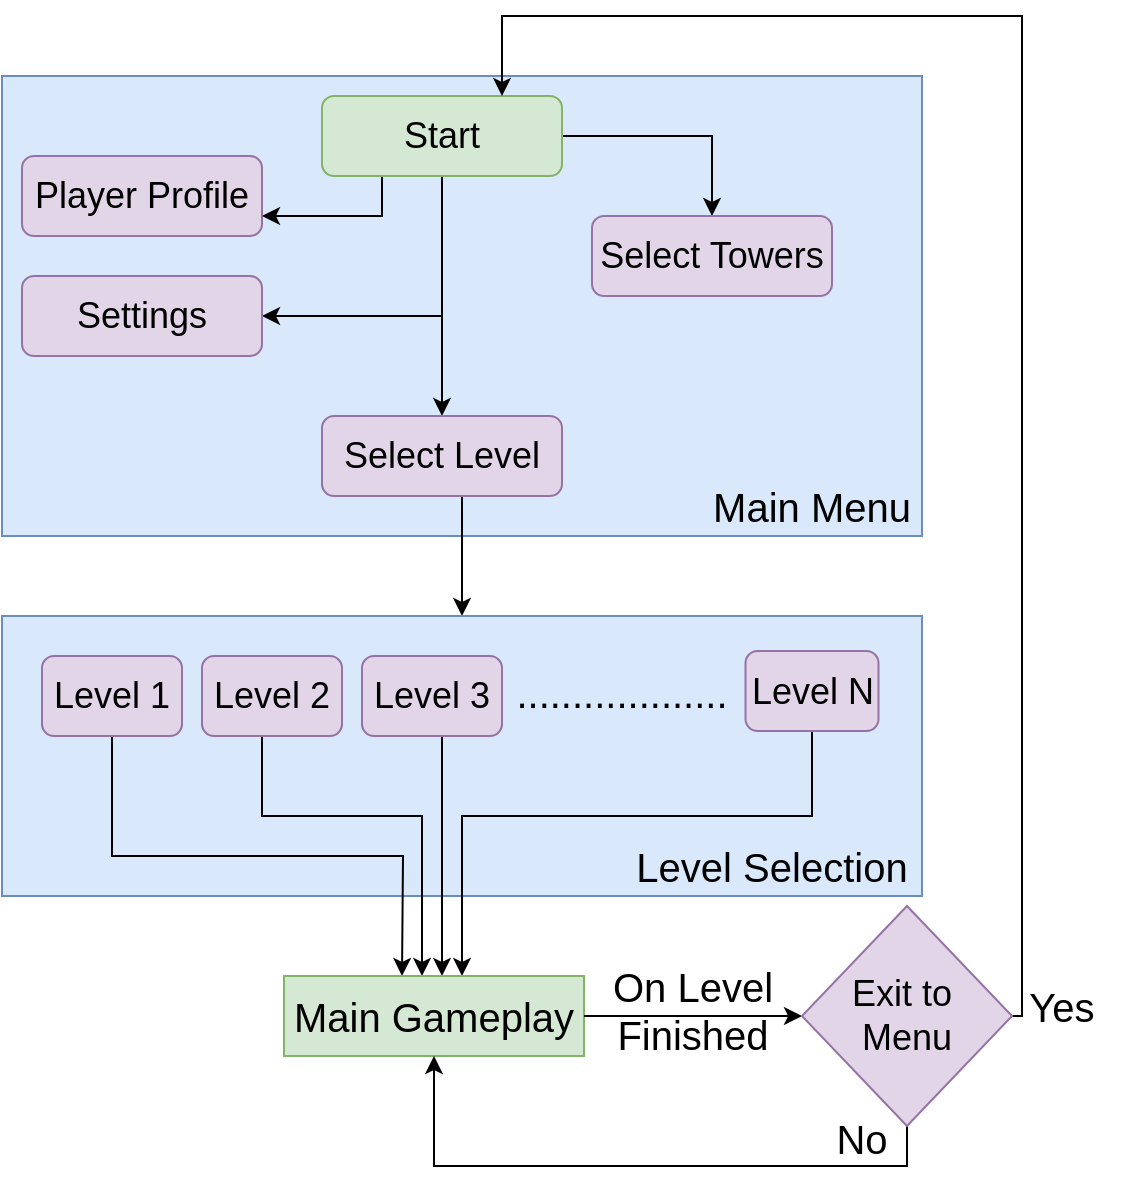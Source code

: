 <mxfile version="26.0.10">
  <diagram id="C5RBs43oDa-KdzZeNtuy" name="Page-1">
    <mxGraphModel dx="1444" dy="825" grid="1" gridSize="10" guides="1" tooltips="1" connect="1" arrows="1" fold="1" page="1" pageScale="1" pageWidth="827" pageHeight="1169" math="0" shadow="0">
      <root>
        <mxCell id="WIyWlLk6GJQsqaUBKTNV-0" />
        <mxCell id="WIyWlLk6GJQsqaUBKTNV-1" parent="WIyWlLk6GJQsqaUBKTNV-0" />
        <mxCell id="TNpj9J3S-SvuCvgNLgNw-12" value="" style="rounded=0;whiteSpace=wrap;html=1;fillColor=#dae8fc;strokeColor=#6c8ebf;" vertex="1" parent="WIyWlLk6GJQsqaUBKTNV-1">
          <mxGeometry x="30" y="80" width="460" height="230" as="geometry" />
        </mxCell>
        <mxCell id="WIyWlLk6GJQsqaUBKTNV-3" value="&lt;font style=&quot;font-size: 18px;&quot;&gt;Player Profile&lt;/font&gt;" style="rounded=1;whiteSpace=wrap;html=1;fontSize=12;glass=0;strokeWidth=1;shadow=0;fillColor=#e1d5e7;strokeColor=#9673a6;" parent="WIyWlLk6GJQsqaUBKTNV-1" vertex="1">
          <mxGeometry x="40" y="120" width="120" height="40" as="geometry" />
        </mxCell>
        <mxCell id="TNpj9J3S-SvuCvgNLgNw-6" style="edgeStyle=orthogonalEdgeStyle;rounded=0;orthogonalLoop=1;jettySize=auto;html=1;exitX=0.25;exitY=1;exitDx=0;exitDy=0;entryX=1;entryY=0.75;entryDx=0;entryDy=0;" edge="1" parent="WIyWlLk6GJQsqaUBKTNV-1" source="TNpj9J3S-SvuCvgNLgNw-1" target="WIyWlLk6GJQsqaUBKTNV-3">
          <mxGeometry relative="1" as="geometry" />
        </mxCell>
        <mxCell id="TNpj9J3S-SvuCvgNLgNw-7" style="edgeStyle=orthogonalEdgeStyle;rounded=0;orthogonalLoop=1;jettySize=auto;html=1;exitX=0.5;exitY=1;exitDx=0;exitDy=0;entryX=1;entryY=0.5;entryDx=0;entryDy=0;" edge="1" parent="WIyWlLk6GJQsqaUBKTNV-1" source="TNpj9J3S-SvuCvgNLgNw-1" target="TNpj9J3S-SvuCvgNLgNw-3">
          <mxGeometry relative="1" as="geometry" />
        </mxCell>
        <mxCell id="TNpj9J3S-SvuCvgNLgNw-8" style="edgeStyle=orthogonalEdgeStyle;rounded=0;orthogonalLoop=1;jettySize=auto;html=1;" edge="1" parent="WIyWlLk6GJQsqaUBKTNV-1" source="TNpj9J3S-SvuCvgNLgNw-1" target="TNpj9J3S-SvuCvgNLgNw-5">
          <mxGeometry relative="1" as="geometry" />
        </mxCell>
        <mxCell id="TNpj9J3S-SvuCvgNLgNw-10" style="edgeStyle=orthogonalEdgeStyle;rounded=0;orthogonalLoop=1;jettySize=auto;html=1;entryX=0.5;entryY=0;entryDx=0;entryDy=0;" edge="1" parent="WIyWlLk6GJQsqaUBKTNV-1" source="TNpj9J3S-SvuCvgNLgNw-1" target="TNpj9J3S-SvuCvgNLgNw-9">
          <mxGeometry relative="1" as="geometry" />
        </mxCell>
        <mxCell id="TNpj9J3S-SvuCvgNLgNw-1" value="&lt;font style=&quot;font-size: 18px;&quot;&gt;Start&lt;/font&gt;" style="rounded=1;whiteSpace=wrap;html=1;fontSize=12;glass=0;strokeWidth=1;shadow=0;fillColor=#d5e8d4;strokeColor=#82b366;" vertex="1" parent="WIyWlLk6GJQsqaUBKTNV-1">
          <mxGeometry x="190" y="90" width="120" height="40" as="geometry" />
        </mxCell>
        <mxCell id="TNpj9J3S-SvuCvgNLgNw-3" value="&lt;font style=&quot;font-size: 18px;&quot;&gt;Settings&lt;/font&gt;" style="rounded=1;whiteSpace=wrap;html=1;fontSize=12;glass=0;strokeWidth=1;shadow=0;fillColor=#e1d5e7;strokeColor=#9673a6;" vertex="1" parent="WIyWlLk6GJQsqaUBKTNV-1">
          <mxGeometry x="40" y="180" width="120" height="40" as="geometry" />
        </mxCell>
        <mxCell id="TNpj9J3S-SvuCvgNLgNw-14" style="edgeStyle=orthogonalEdgeStyle;rounded=0;orthogonalLoop=1;jettySize=auto;html=1;entryX=0.5;entryY=0;entryDx=0;entryDy=0;" edge="1" parent="WIyWlLk6GJQsqaUBKTNV-1" source="TNpj9J3S-SvuCvgNLgNw-5" target="TNpj9J3S-SvuCvgNLgNw-15">
          <mxGeometry relative="1" as="geometry">
            <mxPoint x="250.0" y="340" as="targetPoint" />
            <Array as="points">
              <mxPoint x="260" y="320" />
              <mxPoint x="260" y="320" />
            </Array>
          </mxGeometry>
        </mxCell>
        <mxCell id="TNpj9J3S-SvuCvgNLgNw-5" value="&lt;font style=&quot;font-size: 18px;&quot;&gt;Select Level&lt;/font&gt;" style="rounded=1;whiteSpace=wrap;html=1;fontSize=12;glass=0;strokeWidth=1;shadow=0;fillColor=#e1d5e7;strokeColor=#9673a6;" vertex="1" parent="WIyWlLk6GJQsqaUBKTNV-1">
          <mxGeometry x="190" y="250" width="120" height="40" as="geometry" />
        </mxCell>
        <mxCell id="TNpj9J3S-SvuCvgNLgNw-9" value="&lt;font style=&quot;font-size: 18px;&quot;&gt;Select Towers&lt;/font&gt;" style="rounded=1;whiteSpace=wrap;html=1;fontSize=12;glass=0;strokeWidth=1;shadow=0;fillColor=#e1d5e7;strokeColor=#9673a6;" vertex="1" parent="WIyWlLk6GJQsqaUBKTNV-1">
          <mxGeometry x="325" y="150" width="120" height="40" as="geometry" />
        </mxCell>
        <mxCell id="TNpj9J3S-SvuCvgNLgNw-13" value="&lt;font style=&quot;font-size: 20px;&quot;&gt;Main Menu&lt;/font&gt;" style="text;html=1;align=center;verticalAlign=middle;whiteSpace=wrap;rounded=0;" vertex="1" parent="WIyWlLk6GJQsqaUBKTNV-1">
          <mxGeometry x="380" y="280" width="110" height="30" as="geometry" />
        </mxCell>
        <mxCell id="TNpj9J3S-SvuCvgNLgNw-15" value="" style="rounded=0;whiteSpace=wrap;html=1;fillColor=#dae8fc;strokeColor=#6c8ebf;" vertex="1" parent="WIyWlLk6GJQsqaUBKTNV-1">
          <mxGeometry x="30" y="350" width="460" height="140" as="geometry" />
        </mxCell>
        <mxCell id="TNpj9J3S-SvuCvgNLgNw-16" value="&lt;span style=&quot;font-size: 20px;&quot;&gt;Level Selection&lt;/span&gt;" style="text;html=1;align=center;verticalAlign=middle;whiteSpace=wrap;rounded=0;" vertex="1" parent="WIyWlLk6GJQsqaUBKTNV-1">
          <mxGeometry x="340" y="460" width="150" height="30" as="geometry" />
        </mxCell>
        <mxCell id="TNpj9J3S-SvuCvgNLgNw-22" style="edgeStyle=orthogonalEdgeStyle;rounded=0;orthogonalLoop=1;jettySize=auto;html=1;exitX=0.5;exitY=1;exitDx=0;exitDy=0;" edge="1" parent="WIyWlLk6GJQsqaUBKTNV-1" source="TNpj9J3S-SvuCvgNLgNw-17">
          <mxGeometry relative="1" as="geometry">
            <mxPoint x="230.0" y="530" as="targetPoint" />
          </mxGeometry>
        </mxCell>
        <mxCell id="TNpj9J3S-SvuCvgNLgNw-17" value="&lt;font style=&quot;font-size: 18px;&quot;&gt;Level 1&lt;/font&gt;" style="rounded=1;whiteSpace=wrap;html=1;fontSize=12;glass=0;strokeWidth=1;shadow=0;fillColor=#e1d5e7;strokeColor=#9673a6;" vertex="1" parent="WIyWlLk6GJQsqaUBKTNV-1">
          <mxGeometry x="50" y="370" width="70" height="40" as="geometry" />
        </mxCell>
        <mxCell id="TNpj9J3S-SvuCvgNLgNw-23" style="edgeStyle=orthogonalEdgeStyle;rounded=0;orthogonalLoop=1;jettySize=auto;html=1;" edge="1" parent="WIyWlLk6GJQsqaUBKTNV-1" source="TNpj9J3S-SvuCvgNLgNw-18">
          <mxGeometry relative="1" as="geometry">
            <mxPoint x="240" y="530" as="targetPoint" />
            <Array as="points">
              <mxPoint x="160" y="450" />
              <mxPoint x="240" y="450" />
            </Array>
          </mxGeometry>
        </mxCell>
        <mxCell id="TNpj9J3S-SvuCvgNLgNw-18" value="&lt;font style=&quot;font-size: 18px;&quot;&gt;Level 2&lt;/font&gt;" style="rounded=1;whiteSpace=wrap;html=1;fontSize=12;glass=0;strokeWidth=1;shadow=0;fillColor=#e1d5e7;strokeColor=#9673a6;" vertex="1" parent="WIyWlLk6GJQsqaUBKTNV-1">
          <mxGeometry x="130" y="370" width="70" height="40" as="geometry" />
        </mxCell>
        <mxCell id="TNpj9J3S-SvuCvgNLgNw-24" style="edgeStyle=orthogonalEdgeStyle;rounded=0;orthogonalLoop=1;jettySize=auto;html=1;" edge="1" parent="WIyWlLk6GJQsqaUBKTNV-1" source="TNpj9J3S-SvuCvgNLgNw-19">
          <mxGeometry relative="1" as="geometry">
            <mxPoint x="250" y="530" as="targetPoint" />
            <Array as="points">
              <mxPoint x="250" y="530" />
            </Array>
          </mxGeometry>
        </mxCell>
        <mxCell id="TNpj9J3S-SvuCvgNLgNw-19" value="&lt;font style=&quot;font-size: 18px;&quot;&gt;Level 3&lt;/font&gt;" style="rounded=1;whiteSpace=wrap;html=1;fontSize=12;glass=0;strokeWidth=1;shadow=0;fillColor=#e1d5e7;strokeColor=#9673a6;" vertex="1" parent="WIyWlLk6GJQsqaUBKTNV-1">
          <mxGeometry x="210" y="370" width="70" height="40" as="geometry" />
        </mxCell>
        <mxCell id="TNpj9J3S-SvuCvgNLgNw-20" value="&lt;font style=&quot;font-size: 20px;&quot;&gt;...................&lt;/font&gt;" style="text;html=1;align=center;verticalAlign=middle;whiteSpace=wrap;rounded=0;" vertex="1" parent="WIyWlLk6GJQsqaUBKTNV-1">
          <mxGeometry x="270" y="375" width="140" height="25" as="geometry" />
        </mxCell>
        <mxCell id="TNpj9J3S-SvuCvgNLgNw-25" style="edgeStyle=orthogonalEdgeStyle;rounded=0;orthogonalLoop=1;jettySize=auto;html=1;exitX=0.5;exitY=1;exitDx=0;exitDy=0;" edge="1" parent="WIyWlLk6GJQsqaUBKTNV-1" source="TNpj9J3S-SvuCvgNLgNw-21">
          <mxGeometry relative="1" as="geometry">
            <mxPoint x="260" y="530" as="targetPoint" />
            <Array as="points">
              <mxPoint x="435" y="450" />
              <mxPoint x="260" y="450" />
            </Array>
          </mxGeometry>
        </mxCell>
        <mxCell id="TNpj9J3S-SvuCvgNLgNw-21" value="&lt;font style=&quot;font-size: 18px;&quot;&gt;Level N&lt;/font&gt;" style="rounded=1;whiteSpace=wrap;html=1;fontSize=12;glass=0;strokeWidth=1;shadow=0;fillColor=#e1d5e7;strokeColor=#9673a6;" vertex="1" parent="WIyWlLk6GJQsqaUBKTNV-1">
          <mxGeometry x="401.75" y="367.5" width="66.5" height="40" as="geometry" />
        </mxCell>
        <mxCell id="TNpj9J3S-SvuCvgNLgNw-27" value="" style="rounded=0;whiteSpace=wrap;html=1;fillColor=#d5e8d4;strokeColor=#82b366;" vertex="1" parent="WIyWlLk6GJQsqaUBKTNV-1">
          <mxGeometry x="171" y="530" width="150" height="40" as="geometry" />
        </mxCell>
        <mxCell id="TNpj9J3S-SvuCvgNLgNw-30" style="edgeStyle=orthogonalEdgeStyle;rounded=0;orthogonalLoop=1;jettySize=auto;html=1;entryX=0;entryY=0.5;entryDx=0;entryDy=0;" edge="1" parent="WIyWlLk6GJQsqaUBKTNV-1" source="TNpj9J3S-SvuCvgNLgNw-26" target="TNpj9J3S-SvuCvgNLgNw-29">
          <mxGeometry relative="1" as="geometry" />
        </mxCell>
        <mxCell id="TNpj9J3S-SvuCvgNLgNw-26" value="&lt;span style=&quot;font-size: 20px;&quot;&gt;Main Gameplay&lt;/span&gt;" style="text;html=1;align=center;verticalAlign=middle;whiteSpace=wrap;rounded=0;" vertex="1" parent="WIyWlLk6GJQsqaUBKTNV-1">
          <mxGeometry x="171" y="535" width="150" height="30" as="geometry" />
        </mxCell>
        <mxCell id="TNpj9J3S-SvuCvgNLgNw-31" style="edgeStyle=orthogonalEdgeStyle;rounded=0;orthogonalLoop=1;jettySize=auto;html=1;entryX=0.75;entryY=0;entryDx=0;entryDy=0;" edge="1" parent="WIyWlLk6GJQsqaUBKTNV-1" source="TNpj9J3S-SvuCvgNLgNw-29" target="TNpj9J3S-SvuCvgNLgNw-1">
          <mxGeometry relative="1" as="geometry">
            <Array as="points">
              <mxPoint x="540" y="550" />
              <mxPoint x="540" y="50" />
              <mxPoint x="280" y="50" />
            </Array>
          </mxGeometry>
        </mxCell>
        <mxCell id="TNpj9J3S-SvuCvgNLgNw-32" style="edgeStyle=orthogonalEdgeStyle;rounded=0;orthogonalLoop=1;jettySize=auto;html=1;exitX=0.5;exitY=1;exitDx=0;exitDy=0;entryX=0.5;entryY=1;entryDx=0;entryDy=0;" edge="1" parent="WIyWlLk6GJQsqaUBKTNV-1" source="TNpj9J3S-SvuCvgNLgNw-29" target="TNpj9J3S-SvuCvgNLgNw-27">
          <mxGeometry relative="1" as="geometry" />
        </mxCell>
        <mxCell id="TNpj9J3S-SvuCvgNLgNw-29" value="&lt;font style=&quot;font-size: 18px;&quot;&gt;Exit to&amp;nbsp;&lt;/font&gt;&lt;div&gt;&lt;font style=&quot;font-size: 18px;&quot;&gt;Menu&lt;/font&gt;&lt;/div&gt;" style="rhombus;whiteSpace=wrap;html=1;fillColor=#e1d5e7;strokeColor=#9673a6;" vertex="1" parent="WIyWlLk6GJQsqaUBKTNV-1">
          <mxGeometry x="430" y="495" width="105" height="110" as="geometry" />
        </mxCell>
        <mxCell id="TNpj9J3S-SvuCvgNLgNw-33" value="&lt;font style=&quot;font-size: 20px;&quot;&gt;No&lt;/font&gt;" style="text;html=1;align=center;verticalAlign=middle;whiteSpace=wrap;rounded=0;" vertex="1" parent="WIyWlLk6GJQsqaUBKTNV-1">
          <mxGeometry x="430" y="596" width="60" height="30" as="geometry" />
        </mxCell>
        <mxCell id="TNpj9J3S-SvuCvgNLgNw-34" value="&lt;font style=&quot;font-size: 20px;&quot;&gt;Yes&lt;/font&gt;" style="text;html=1;align=center;verticalAlign=middle;whiteSpace=wrap;rounded=0;" vertex="1" parent="WIyWlLk6GJQsqaUBKTNV-1">
          <mxGeometry x="530" y="530" width="60" height="30" as="geometry" />
        </mxCell>
        <mxCell id="TNpj9J3S-SvuCvgNLgNw-35" value="&lt;span style=&quot;font-size: 20px;&quot;&gt;On Level Finished&lt;/span&gt;" style="text;html=1;align=center;verticalAlign=middle;whiteSpace=wrap;rounded=0;" vertex="1" parent="WIyWlLk6GJQsqaUBKTNV-1">
          <mxGeometry x="321" y="532" width="109" height="30" as="geometry" />
        </mxCell>
      </root>
    </mxGraphModel>
  </diagram>
</mxfile>
